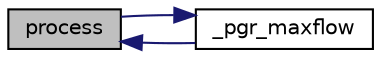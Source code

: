 digraph "process"
{
  edge [fontname="Helvetica",fontsize="10",labelfontname="Helvetica",labelfontsize="10"];
  node [fontname="Helvetica",fontsize="10",shape=record];
  rankdir="LR";
  Node98 [label="process",height=0.2,width=0.4,color="black", fillcolor="grey75", style="filled", fontcolor="black"];
  Node98 -> Node99 [dir="back",color="midnightblue",fontsize="10",style="solid",fontname="Helvetica"];
  Node99 [label="_pgr_maxflow",height=0.2,width=0.4,color="black", fillcolor="white", style="filled",URL="$max__flow_8c.html#a0adef58a13e36d7d612bea49f5b45a71"];
  Node99 -> Node98 [dir="back",color="midnightblue",fontsize="10",style="solid",fontname="Helvetica"];
}
